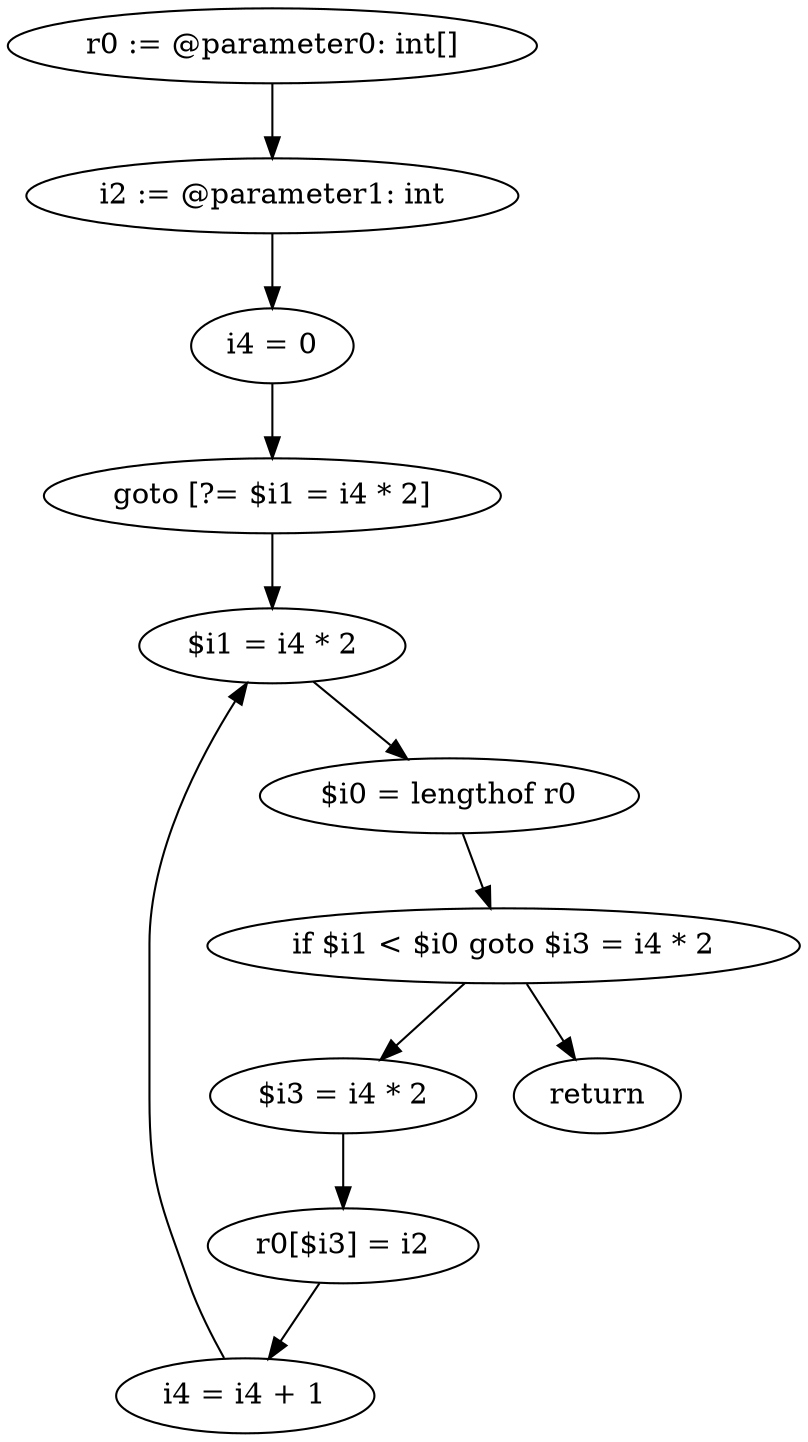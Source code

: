 digraph "unitGraph" {
    "r0 := @parameter0: int[]"
    "i2 := @parameter1: int"
    "i4 = 0"
    "goto [?= $i1 = i4 * 2]"
    "$i3 = i4 * 2"
    "r0[$i3] = i2"
    "i4 = i4 + 1"
    "$i1 = i4 * 2"
    "$i0 = lengthof r0"
    "if $i1 < $i0 goto $i3 = i4 * 2"
    "return"
    "r0 := @parameter0: int[]"->"i2 := @parameter1: int";
    "i2 := @parameter1: int"->"i4 = 0";
    "i4 = 0"->"goto [?= $i1 = i4 * 2]";
    "goto [?= $i1 = i4 * 2]"->"$i1 = i4 * 2";
    "$i3 = i4 * 2"->"r0[$i3] = i2";
    "r0[$i3] = i2"->"i4 = i4 + 1";
    "i4 = i4 + 1"->"$i1 = i4 * 2";
    "$i1 = i4 * 2"->"$i0 = lengthof r0";
    "$i0 = lengthof r0"->"if $i1 < $i0 goto $i3 = i4 * 2";
    "if $i1 < $i0 goto $i3 = i4 * 2"->"return";
    "if $i1 < $i0 goto $i3 = i4 * 2"->"$i3 = i4 * 2";
}
